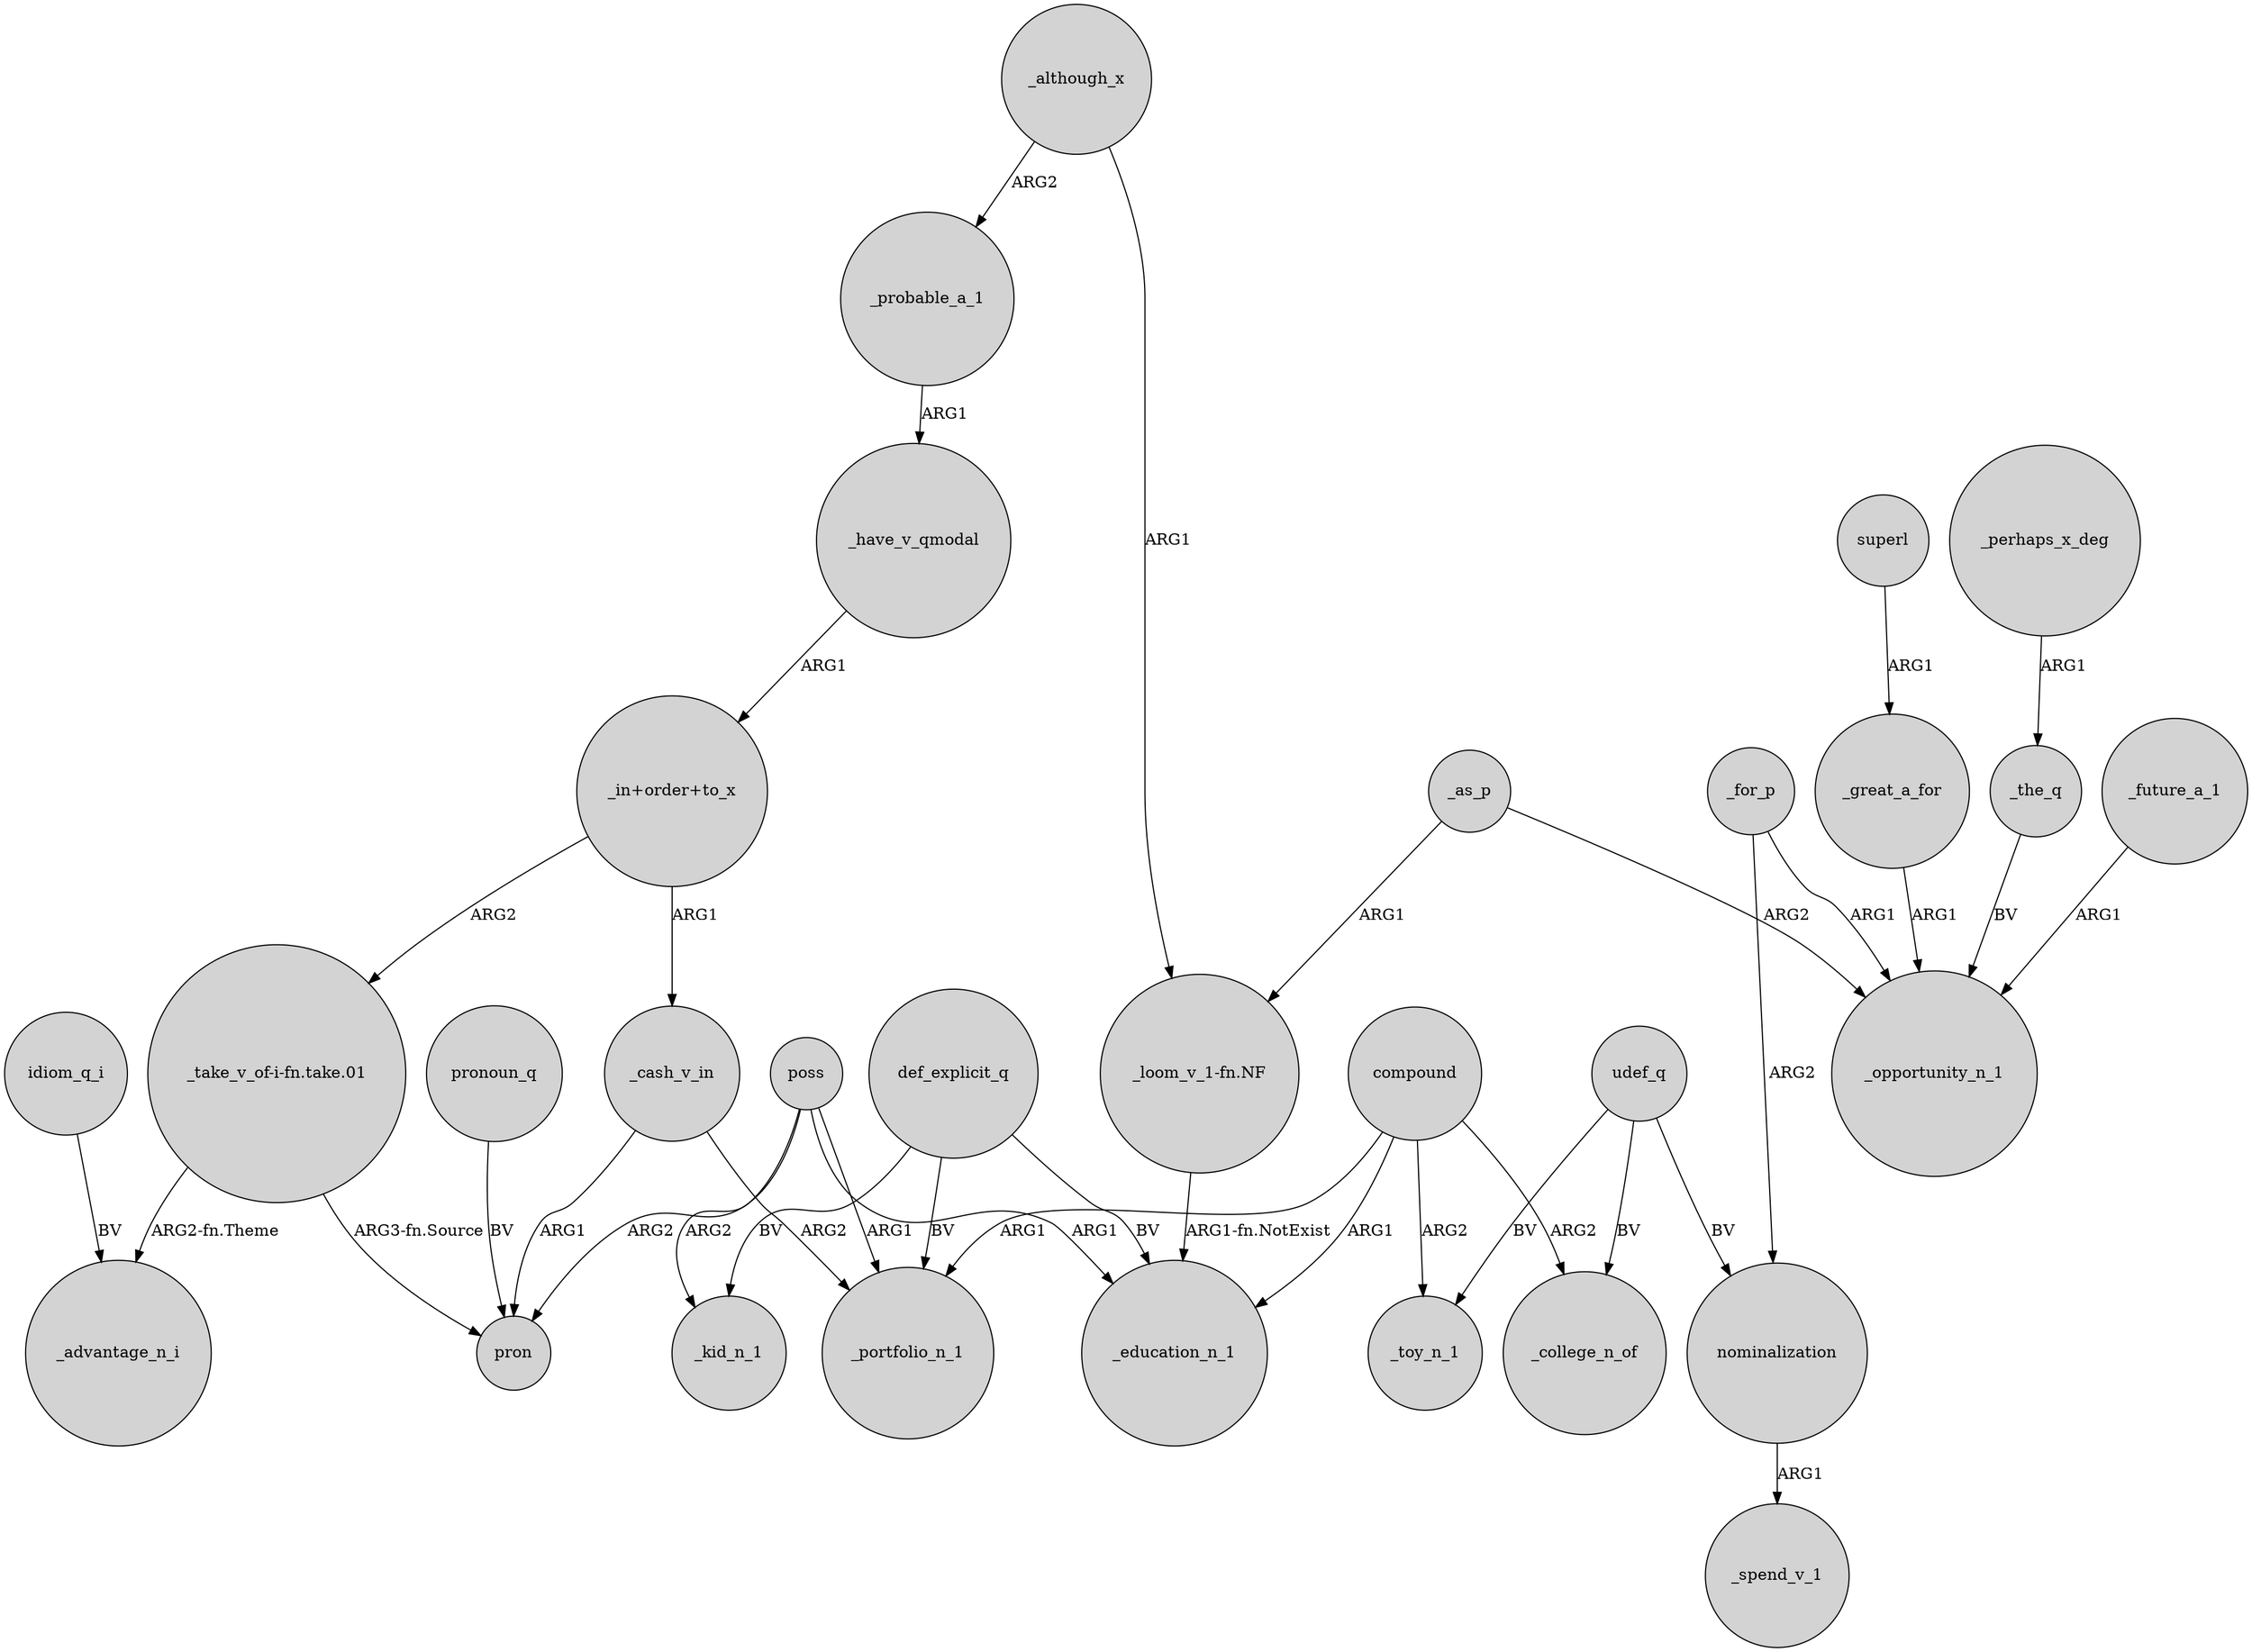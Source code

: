 digraph {
	node [shape=circle style=filled]
	_probable_a_1 -> _have_v_qmodal [label=ARG1]
	_as_p -> _opportunity_n_1 [label=ARG2]
	_cash_v_in -> _portfolio_n_1 [label=ARG2]
	poss -> pron [label=ARG2]
	nominalization -> _spend_v_1 [label=ARG1]
	_for_p -> _opportunity_n_1 [label=ARG1]
	_great_a_for -> _opportunity_n_1 [label=ARG1]
	def_explicit_q -> _education_n_1 [label=BV]
	_for_p -> nominalization [label=ARG2]
	compound -> _toy_n_1 [label=ARG2]
	"_take_v_of-i-fn.take.01" -> _advantage_n_i [label="ARG2-fn.Theme"]
	_although_x -> "_loom_v_1-fn.NF" [label=ARG1]
	compound -> _portfolio_n_1 [label=ARG1]
	poss -> _portfolio_n_1 [label=ARG1]
	def_explicit_q -> _portfolio_n_1 [label=BV]
	_have_v_qmodal -> "_in+order+to_x" [label=ARG1]
	pronoun_q -> pron [label=BV]
	superl -> _great_a_for [label=ARG1]
	compound -> _college_n_of [label=ARG2]
	_the_q -> _opportunity_n_1 [label=BV]
	"_take_v_of-i-fn.take.01" -> pron [label="ARG3-fn.Source"]
	_cash_v_in -> pron [label=ARG1]
	"_in+order+to_x" -> "_take_v_of-i-fn.take.01" [label=ARG2]
	_although_x -> _probable_a_1 [label=ARG2]
	poss -> _kid_n_1 [label=ARG2]
	udef_q -> nominalization [label=BV]
	poss -> _education_n_1 [label=ARG1]
	"_loom_v_1-fn.NF" -> _education_n_1 [label="ARG1-fn.NotExist"]
	udef_q -> _college_n_of [label=BV]
	udef_q -> _toy_n_1 [label=BV]
	_perhaps_x_deg -> _the_q [label=ARG1]
	_future_a_1 -> _opportunity_n_1 [label=ARG1]
	idiom_q_i -> _advantage_n_i [label=BV]
	"_in+order+to_x" -> _cash_v_in [label=ARG1]
	compound -> _education_n_1 [label=ARG1]
	def_explicit_q -> _kid_n_1 [label=BV]
	_as_p -> "_loom_v_1-fn.NF" [label=ARG1]
}
